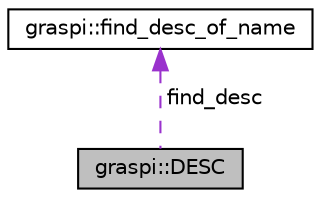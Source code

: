 digraph "graspi::DESC"
{
 // LATEX_PDF_SIZE
  edge [fontname="Helvetica",fontsize="10",labelfontname="Helvetica",labelfontsize="10"];
  node [fontname="Helvetica",fontsize="10",shape=record];
  Node1 [label="graspi::DESC",height=0.2,width=0.4,color="black", fillcolor="grey75", style="filled", fontcolor="black",tooltip=" "];
  Node2 -> Node1 [dir="back",color="darkorchid3",fontsize="10",style="dashed",label=" find_desc" ,fontname="Helvetica"];
  Node2 [label="graspi::find_desc_of_name",height=0.2,width=0.4,color="black", fillcolor="white", style="filled",URL="$classgraspi_1_1find__desc__of__name.html",tooltip=" "];
}
